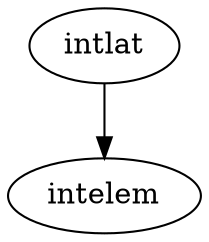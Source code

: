 /* Created by mdot for Matlab */
digraph m2html {
  intlat -> intelem;

  intelem [URL="intelem.html"];
  intlat [URL="intlat.html"];
}